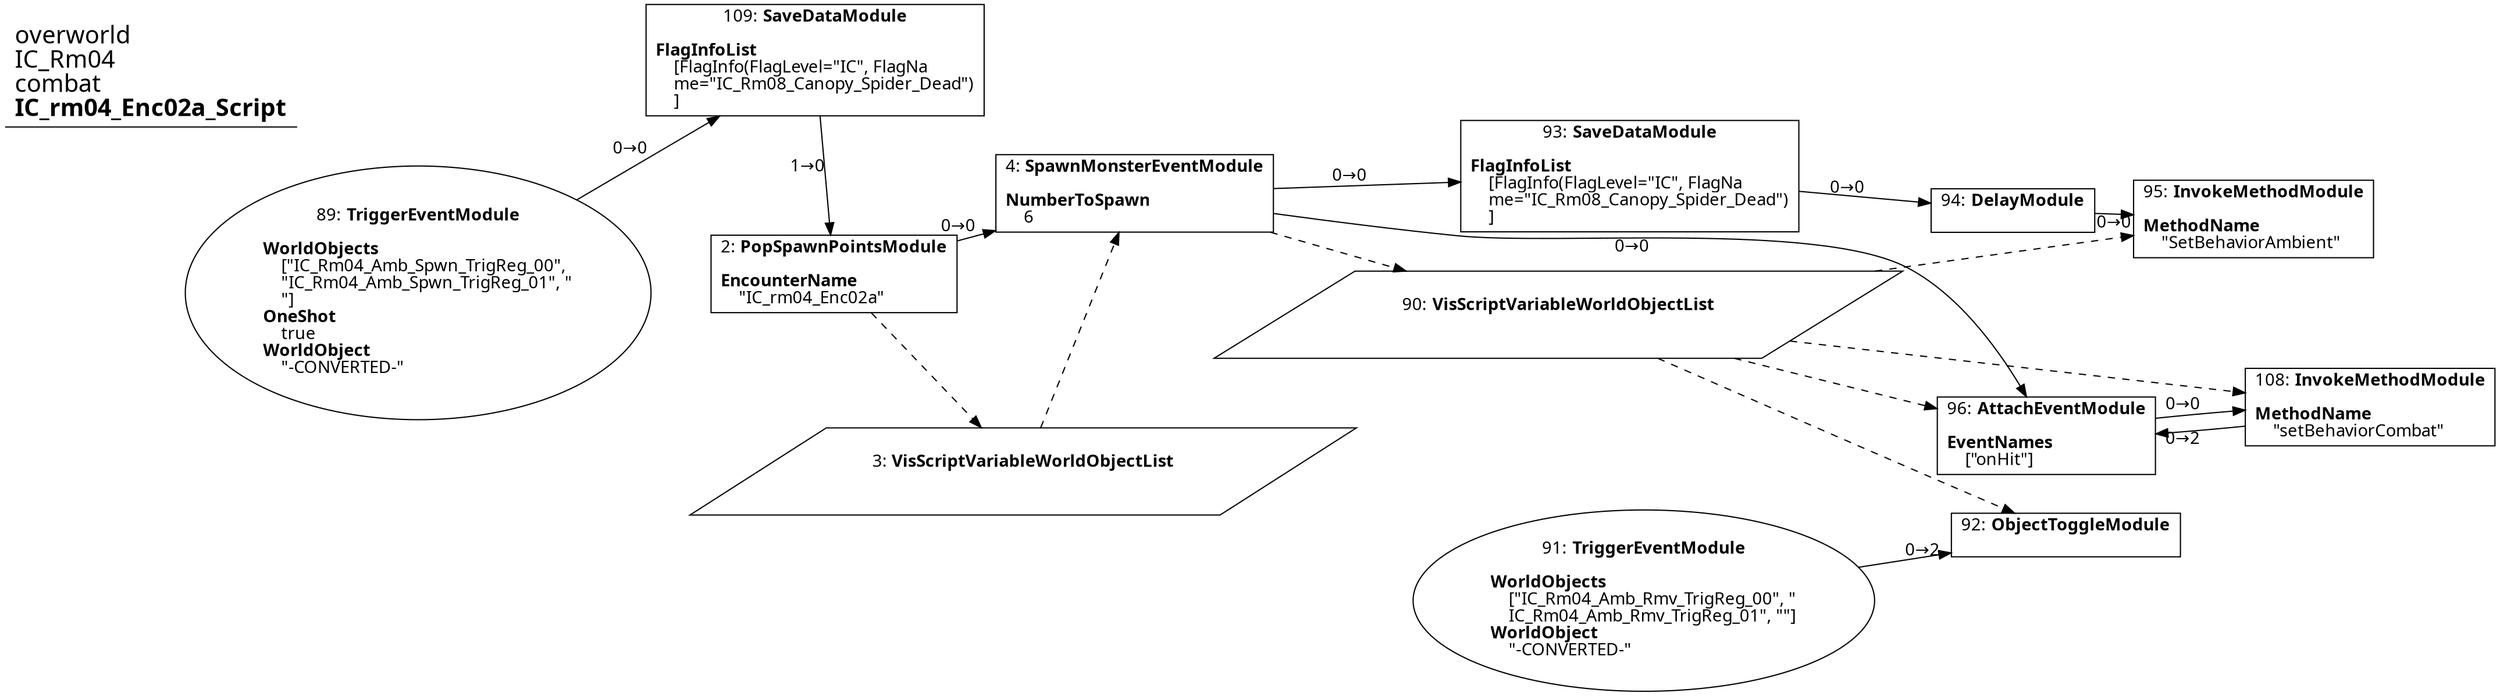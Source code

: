digraph {
    layout = fdp;
    overlap = prism;
    sep = "+16";
    splines = spline;

    node [ shape = box ];

    graph [ fontname = "Segoe UI" ];
    node [ fontname = "Segoe UI" ];
    edge [ fontname = "Segoe UI" ];

    2 [ label = <2: <b>PopSpawnPointsModule</b><br/><br/><b>EncounterName</b><br align="left"/>    &quot;IC_rm04_Enc02a&quot;<br align="left"/>> ];
    2 [ pos = "0.29000002,-0.27400002!" ];
    2 -> 4 [ label = "0→0" ];
    2 -> 3 [ style = dashed ];

    3 [ label = <3: <b>VisScriptVariableWorldObjectList</b><br/><br/>> ];
    3 [ shape = parallelogram ]
    3 [ pos = "0.57600003,-0.39400002!" ];

    4 [ label = <4: <b>SpawnMonsterEventModule</b><br/><br/><b>NumberToSpawn</b><br align="left"/>    6<br align="left"/>> ];
    4 [ pos = "0.80700004,-0.27400002!" ];
    4 -> 93 [ label = "0→0" ];
    4 -> 96 [ label = "0→0" ];
    3 -> 4 [ style = dashed ];
    4 -> 90 [ style = dashed ];

    89 [ label = <89: <b>TriggerEventModule</b><br/><br/><b>WorldObjects</b><br align="left"/>    [&quot;IC_Rm04_Amb_Spwn_TrigReg_00&quot;, <br align="left"/>    &quot;IC_Rm04_Amb_Spwn_TrigReg_01&quot;, &quot;<br align="left"/>    &quot;]<br align="left"/><b>OneShot</b><br align="left"/>    true<br align="left"/><b>WorldObject</b><br align="left"/>    &quot;-CONVERTED-&quot;<br align="left"/>> ];
    89 [ shape = oval ]
    89 [ pos = "-0.22500001,-0.25100002!" ];
    89 -> 109 [ label = "0→0" ];

    90 [ label = <90: <b>VisScriptVariableWorldObjectList</b><br/><br/>> ];
    90 [ shape = parallelogram ]
    90 [ pos = "1.258,-0.44000003!" ];

    91 [ label = <91: <b>TriggerEventModule</b><br/><br/><b>WorldObjects</b><br align="left"/>    [&quot;IC_Rm04_Amb_Rmv_TrigReg_00&quot;, &quot;<br align="left"/>    IC_Rm04_Amb_Rmv_TrigReg_01&quot;, &quot;&quot;]<br align="left"/><b>WorldObject</b><br align="left"/>    &quot;-CONVERTED-&quot;<br align="left"/>> ];
    91 [ shape = oval ]
    91 [ pos = "1.2670001,-0.708!" ];
    91 -> 92 [ label = "0→2" ];

    92 [ label = <92: <b>ObjectToggleModule</b><br/><br/>> ];
    92 [ pos = "1.6110001,-0.66200006!" ];
    90 -> 92 [ style = dashed ];

    93 [ label = <93: <b>SaveDataModule</b><br/><br/><b>FlagInfoList</b><br align="left"/>    [FlagInfo(FlagLevel=&quot;IC&quot;, FlagNa<br align="left"/>    me=&quot;IC_Rm08_Canopy_Spider_Dead&quot;)<br align="left"/>    ]<br align="left"/>> ];
    93 [ pos = "1.2600001,-0.27400002!" ];
    93 -> 94 [ label = "0→0" ];

    94 [ label = <94: <b>DelayModule</b><br/><br/>> ];
    94 [ pos = "1.4920001,-0.27400002!" ];
    94 -> 95 [ label = "0→0" ];

    95 [ label = <95: <b>InvokeMethodModule</b><br/><br/><b>MethodName</b><br align="left"/>    &quot;SetBehaviorAmbient&quot;<br align="left"/>> ];
    95 [ pos = "1.669,-0.27400002!" ];
    90 -> 95 [ style = dashed ];

    96 [ label = <96: <b>AttachEventModule</b><br/><br/><b>EventNames</b><br align="left"/>    [&quot;onHit&quot;]<br align="left"/>> ];
    96 [ pos = "1.4890001,-0.497!" ];
    96 -> 108 [ label = "0→0" ];
    90 -> 96 [ style = dashed ];

    108 [ label = <108: <b>InvokeMethodModule</b><br/><br/><b>MethodName</b><br align="left"/>    &quot;setBehaviorCombat&quot;<br align="left"/>> ];
    108 [ pos = "1.7390001,-0.497!" ];
    108 -> 96 [ label = "0→2" ];
    90 -> 108 [ style = dashed ];

    109 [ label = <109: <b>SaveDataModule</b><br/><br/><b>FlagInfoList</b><br align="left"/>    [FlagInfo(FlagLevel=&quot;IC&quot;, FlagNa<br align="left"/>    me=&quot;IC_Rm08_Canopy_Spider_Dead&quot;)<br align="left"/>    ]<br align="left"/>> ];
    109 [ pos = "0.049000002,-0.25100002!" ];
    109 -> 2 [ label = "1→0" ];

    title [ pos = "-0.22600001,-0.25!" ];
    title [ shape = underline ];
    title [ label = <<font point-size="20">overworld<br align="left"/>IC_Rm04<br align="left"/>combat<br align="left"/><b>IC_rm04_Enc02a_Script</b><br align="left"/></font>> ];
}
